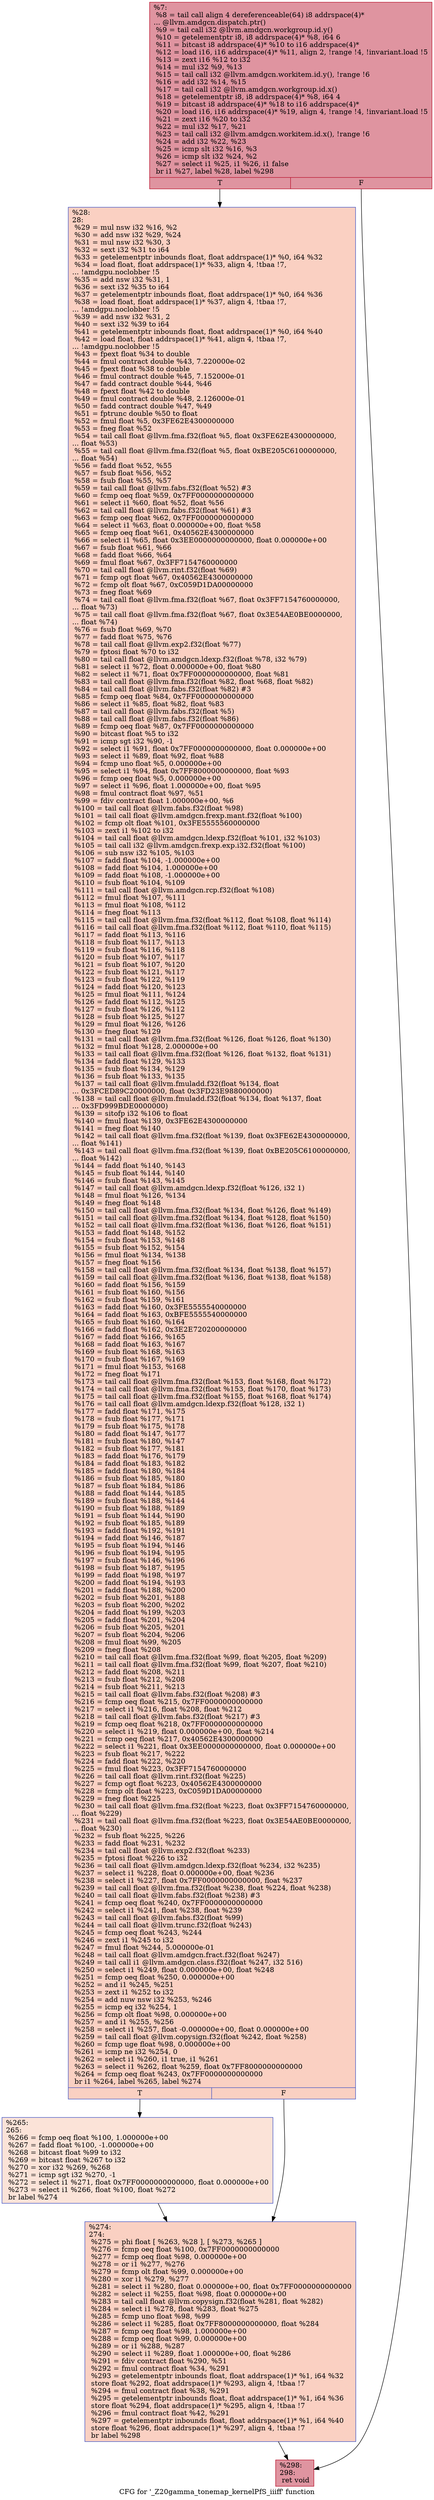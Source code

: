 digraph "CFG for '_Z20gamma_tonemap_kernelPfS_iiiff' function" {
	label="CFG for '_Z20gamma_tonemap_kernelPfS_iiiff' function";

	Node0x5ca54e0 [shape=record,color="#b70d28ff", style=filled, fillcolor="#b70d2870",label="{%7:\l  %8 = tail call align 4 dereferenceable(64) i8 addrspace(4)*\l... @llvm.amdgcn.dispatch.ptr()\l  %9 = tail call i32 @llvm.amdgcn.workgroup.id.y()\l  %10 = getelementptr i8, i8 addrspace(4)* %8, i64 6\l  %11 = bitcast i8 addrspace(4)* %10 to i16 addrspace(4)*\l  %12 = load i16, i16 addrspace(4)* %11, align 2, !range !4, !invariant.load !5\l  %13 = zext i16 %12 to i32\l  %14 = mul i32 %9, %13\l  %15 = tail call i32 @llvm.amdgcn.workitem.id.y(), !range !6\l  %16 = add i32 %14, %15\l  %17 = tail call i32 @llvm.amdgcn.workgroup.id.x()\l  %18 = getelementptr i8, i8 addrspace(4)* %8, i64 4\l  %19 = bitcast i8 addrspace(4)* %18 to i16 addrspace(4)*\l  %20 = load i16, i16 addrspace(4)* %19, align 4, !range !4, !invariant.load !5\l  %21 = zext i16 %20 to i32\l  %22 = mul i32 %17, %21\l  %23 = tail call i32 @llvm.amdgcn.workitem.id.x(), !range !6\l  %24 = add i32 %22, %23\l  %25 = icmp slt i32 %16, %3\l  %26 = icmp slt i32 %24, %2\l  %27 = select i1 %25, i1 %26, i1 false\l  br i1 %27, label %28, label %298\l|{<s0>T|<s1>F}}"];
	Node0x5ca54e0:s0 -> Node0x5ca8f70;
	Node0x5ca54e0:s1 -> Node0x5ca9000;
	Node0x5ca8f70 [shape=record,color="#3d50c3ff", style=filled, fillcolor="#f3947570",label="{%28:\l28:                                               \l  %29 = mul nsw i32 %16, %2\l  %30 = add nsw i32 %29, %24\l  %31 = mul nsw i32 %30, 3\l  %32 = sext i32 %31 to i64\l  %33 = getelementptr inbounds float, float addrspace(1)* %0, i64 %32\l  %34 = load float, float addrspace(1)* %33, align 4, !tbaa !7,\l... !amdgpu.noclobber !5\l  %35 = add nsw i32 %31, 1\l  %36 = sext i32 %35 to i64\l  %37 = getelementptr inbounds float, float addrspace(1)* %0, i64 %36\l  %38 = load float, float addrspace(1)* %37, align 4, !tbaa !7,\l... !amdgpu.noclobber !5\l  %39 = add nsw i32 %31, 2\l  %40 = sext i32 %39 to i64\l  %41 = getelementptr inbounds float, float addrspace(1)* %0, i64 %40\l  %42 = load float, float addrspace(1)* %41, align 4, !tbaa !7,\l... !amdgpu.noclobber !5\l  %43 = fpext float %34 to double\l  %44 = fmul contract double %43, 7.220000e-02\l  %45 = fpext float %38 to double\l  %46 = fmul contract double %45, 7.152000e-01\l  %47 = fadd contract double %44, %46\l  %48 = fpext float %42 to double\l  %49 = fmul contract double %48, 2.126000e-01\l  %50 = fadd contract double %47, %49\l  %51 = fptrunc double %50 to float\l  %52 = fmul float %5, 0x3FE62E4300000000\l  %53 = fneg float %52\l  %54 = tail call float @llvm.fma.f32(float %5, float 0x3FE62E4300000000,\l... float %53)\l  %55 = tail call float @llvm.fma.f32(float %5, float 0xBE205C6100000000,\l... float %54)\l  %56 = fadd float %52, %55\l  %57 = fsub float %56, %52\l  %58 = fsub float %55, %57\l  %59 = tail call float @llvm.fabs.f32(float %52) #3\l  %60 = fcmp oeq float %59, 0x7FF0000000000000\l  %61 = select i1 %60, float %52, float %56\l  %62 = tail call float @llvm.fabs.f32(float %61) #3\l  %63 = fcmp oeq float %62, 0x7FF0000000000000\l  %64 = select i1 %63, float 0.000000e+00, float %58\l  %65 = fcmp oeq float %61, 0x40562E4300000000\l  %66 = select i1 %65, float 0x3EE0000000000000, float 0.000000e+00\l  %67 = fsub float %61, %66\l  %68 = fadd float %66, %64\l  %69 = fmul float %67, 0x3FF7154760000000\l  %70 = tail call float @llvm.rint.f32(float %69)\l  %71 = fcmp ogt float %67, 0x40562E4300000000\l  %72 = fcmp olt float %67, 0xC059D1DA00000000\l  %73 = fneg float %69\l  %74 = tail call float @llvm.fma.f32(float %67, float 0x3FF7154760000000,\l... float %73)\l  %75 = tail call float @llvm.fma.f32(float %67, float 0x3E54AE0BE0000000,\l... float %74)\l  %76 = fsub float %69, %70\l  %77 = fadd float %75, %76\l  %78 = tail call float @llvm.exp2.f32(float %77)\l  %79 = fptosi float %70 to i32\l  %80 = tail call float @llvm.amdgcn.ldexp.f32(float %78, i32 %79)\l  %81 = select i1 %72, float 0.000000e+00, float %80\l  %82 = select i1 %71, float 0x7FF0000000000000, float %81\l  %83 = tail call float @llvm.fma.f32(float %82, float %68, float %82)\l  %84 = tail call float @llvm.fabs.f32(float %82) #3\l  %85 = fcmp oeq float %84, 0x7FF0000000000000\l  %86 = select i1 %85, float %82, float %83\l  %87 = tail call float @llvm.fabs.f32(float %5)\l  %88 = tail call float @llvm.fabs.f32(float %86)\l  %89 = fcmp oeq float %87, 0x7FF0000000000000\l  %90 = bitcast float %5 to i32\l  %91 = icmp sgt i32 %90, -1\l  %92 = select i1 %91, float 0x7FF0000000000000, float 0.000000e+00\l  %93 = select i1 %89, float %92, float %88\l  %94 = fcmp uno float %5, 0.000000e+00\l  %95 = select i1 %94, float 0x7FF8000000000000, float %93\l  %96 = fcmp oeq float %5, 0.000000e+00\l  %97 = select i1 %96, float 1.000000e+00, float %95\l  %98 = fmul contract float %97, %51\l  %99 = fdiv contract float 1.000000e+00, %6\l  %100 = tail call float @llvm.fabs.f32(float %98)\l  %101 = tail call float @llvm.amdgcn.frexp.mant.f32(float %100)\l  %102 = fcmp olt float %101, 0x3FE5555560000000\l  %103 = zext i1 %102 to i32\l  %104 = tail call float @llvm.amdgcn.ldexp.f32(float %101, i32 %103)\l  %105 = tail call i32 @llvm.amdgcn.frexp.exp.i32.f32(float %100)\l  %106 = sub nsw i32 %105, %103\l  %107 = fadd float %104, -1.000000e+00\l  %108 = fadd float %104, 1.000000e+00\l  %109 = fadd float %108, -1.000000e+00\l  %110 = fsub float %104, %109\l  %111 = tail call float @llvm.amdgcn.rcp.f32(float %108)\l  %112 = fmul float %107, %111\l  %113 = fmul float %108, %112\l  %114 = fneg float %113\l  %115 = tail call float @llvm.fma.f32(float %112, float %108, float %114)\l  %116 = tail call float @llvm.fma.f32(float %112, float %110, float %115)\l  %117 = fadd float %113, %116\l  %118 = fsub float %117, %113\l  %119 = fsub float %116, %118\l  %120 = fsub float %107, %117\l  %121 = fsub float %107, %120\l  %122 = fsub float %121, %117\l  %123 = fsub float %122, %119\l  %124 = fadd float %120, %123\l  %125 = fmul float %111, %124\l  %126 = fadd float %112, %125\l  %127 = fsub float %126, %112\l  %128 = fsub float %125, %127\l  %129 = fmul float %126, %126\l  %130 = fneg float %129\l  %131 = tail call float @llvm.fma.f32(float %126, float %126, float %130)\l  %132 = fmul float %128, 2.000000e+00\l  %133 = tail call float @llvm.fma.f32(float %126, float %132, float %131)\l  %134 = fadd float %129, %133\l  %135 = fsub float %134, %129\l  %136 = fsub float %133, %135\l  %137 = tail call float @llvm.fmuladd.f32(float %134, float\l... 0x3FCED89C20000000, float 0x3FD23E9880000000)\l  %138 = tail call float @llvm.fmuladd.f32(float %134, float %137, float\l... 0x3FD999BDE0000000)\l  %139 = sitofp i32 %106 to float\l  %140 = fmul float %139, 0x3FE62E4300000000\l  %141 = fneg float %140\l  %142 = tail call float @llvm.fma.f32(float %139, float 0x3FE62E4300000000,\l... float %141)\l  %143 = tail call float @llvm.fma.f32(float %139, float 0xBE205C6100000000,\l... float %142)\l  %144 = fadd float %140, %143\l  %145 = fsub float %144, %140\l  %146 = fsub float %143, %145\l  %147 = tail call float @llvm.amdgcn.ldexp.f32(float %126, i32 1)\l  %148 = fmul float %126, %134\l  %149 = fneg float %148\l  %150 = tail call float @llvm.fma.f32(float %134, float %126, float %149)\l  %151 = tail call float @llvm.fma.f32(float %134, float %128, float %150)\l  %152 = tail call float @llvm.fma.f32(float %136, float %126, float %151)\l  %153 = fadd float %148, %152\l  %154 = fsub float %153, %148\l  %155 = fsub float %152, %154\l  %156 = fmul float %134, %138\l  %157 = fneg float %156\l  %158 = tail call float @llvm.fma.f32(float %134, float %138, float %157)\l  %159 = tail call float @llvm.fma.f32(float %136, float %138, float %158)\l  %160 = fadd float %156, %159\l  %161 = fsub float %160, %156\l  %162 = fsub float %159, %161\l  %163 = fadd float %160, 0x3FE5555540000000\l  %164 = fadd float %163, 0xBFE5555540000000\l  %165 = fsub float %160, %164\l  %166 = fadd float %162, 0x3E2E720200000000\l  %167 = fadd float %166, %165\l  %168 = fadd float %163, %167\l  %169 = fsub float %168, %163\l  %170 = fsub float %167, %169\l  %171 = fmul float %153, %168\l  %172 = fneg float %171\l  %173 = tail call float @llvm.fma.f32(float %153, float %168, float %172)\l  %174 = tail call float @llvm.fma.f32(float %153, float %170, float %173)\l  %175 = tail call float @llvm.fma.f32(float %155, float %168, float %174)\l  %176 = tail call float @llvm.amdgcn.ldexp.f32(float %128, i32 1)\l  %177 = fadd float %171, %175\l  %178 = fsub float %177, %171\l  %179 = fsub float %175, %178\l  %180 = fadd float %147, %177\l  %181 = fsub float %180, %147\l  %182 = fsub float %177, %181\l  %183 = fadd float %176, %179\l  %184 = fadd float %183, %182\l  %185 = fadd float %180, %184\l  %186 = fsub float %185, %180\l  %187 = fsub float %184, %186\l  %188 = fadd float %144, %185\l  %189 = fsub float %188, %144\l  %190 = fsub float %188, %189\l  %191 = fsub float %144, %190\l  %192 = fsub float %185, %189\l  %193 = fadd float %192, %191\l  %194 = fadd float %146, %187\l  %195 = fsub float %194, %146\l  %196 = fsub float %194, %195\l  %197 = fsub float %146, %196\l  %198 = fsub float %187, %195\l  %199 = fadd float %198, %197\l  %200 = fadd float %194, %193\l  %201 = fadd float %188, %200\l  %202 = fsub float %201, %188\l  %203 = fsub float %200, %202\l  %204 = fadd float %199, %203\l  %205 = fadd float %201, %204\l  %206 = fsub float %205, %201\l  %207 = fsub float %204, %206\l  %208 = fmul float %99, %205\l  %209 = fneg float %208\l  %210 = tail call float @llvm.fma.f32(float %99, float %205, float %209)\l  %211 = tail call float @llvm.fma.f32(float %99, float %207, float %210)\l  %212 = fadd float %208, %211\l  %213 = fsub float %212, %208\l  %214 = fsub float %211, %213\l  %215 = tail call float @llvm.fabs.f32(float %208) #3\l  %216 = fcmp oeq float %215, 0x7FF0000000000000\l  %217 = select i1 %216, float %208, float %212\l  %218 = tail call float @llvm.fabs.f32(float %217) #3\l  %219 = fcmp oeq float %218, 0x7FF0000000000000\l  %220 = select i1 %219, float 0.000000e+00, float %214\l  %221 = fcmp oeq float %217, 0x40562E4300000000\l  %222 = select i1 %221, float 0x3EE0000000000000, float 0.000000e+00\l  %223 = fsub float %217, %222\l  %224 = fadd float %222, %220\l  %225 = fmul float %223, 0x3FF7154760000000\l  %226 = tail call float @llvm.rint.f32(float %225)\l  %227 = fcmp ogt float %223, 0x40562E4300000000\l  %228 = fcmp olt float %223, 0xC059D1DA00000000\l  %229 = fneg float %225\l  %230 = tail call float @llvm.fma.f32(float %223, float 0x3FF7154760000000,\l... float %229)\l  %231 = tail call float @llvm.fma.f32(float %223, float 0x3E54AE0BE0000000,\l... float %230)\l  %232 = fsub float %225, %226\l  %233 = fadd float %231, %232\l  %234 = tail call float @llvm.exp2.f32(float %233)\l  %235 = fptosi float %226 to i32\l  %236 = tail call float @llvm.amdgcn.ldexp.f32(float %234, i32 %235)\l  %237 = select i1 %228, float 0.000000e+00, float %236\l  %238 = select i1 %227, float 0x7FF0000000000000, float %237\l  %239 = tail call float @llvm.fma.f32(float %238, float %224, float %238)\l  %240 = tail call float @llvm.fabs.f32(float %238) #3\l  %241 = fcmp oeq float %240, 0x7FF0000000000000\l  %242 = select i1 %241, float %238, float %239\l  %243 = tail call float @llvm.fabs.f32(float %99)\l  %244 = tail call float @llvm.trunc.f32(float %243)\l  %245 = fcmp oeq float %243, %244\l  %246 = zext i1 %245 to i32\l  %247 = fmul float %244, 5.000000e-01\l  %248 = tail call float @llvm.amdgcn.fract.f32(float %247)\l  %249 = tail call i1 @llvm.amdgcn.class.f32(float %247, i32 516)\l  %250 = select i1 %249, float 0.000000e+00, float %248\l  %251 = fcmp oeq float %250, 0.000000e+00\l  %252 = and i1 %245, %251\l  %253 = zext i1 %252 to i32\l  %254 = add nuw nsw i32 %253, %246\l  %255 = icmp eq i32 %254, 1\l  %256 = fcmp olt float %98, 0.000000e+00\l  %257 = and i1 %255, %256\l  %258 = select i1 %257, float -0.000000e+00, float 0.000000e+00\l  %259 = tail call float @llvm.copysign.f32(float %242, float %258)\l  %260 = fcmp uge float %98, 0.000000e+00\l  %261 = icmp ne i32 %254, 0\l  %262 = select i1 %260, i1 true, i1 %261\l  %263 = select i1 %262, float %259, float 0x7FF8000000000000\l  %264 = fcmp oeq float %243, 0x7FF0000000000000\l  br i1 %264, label %265, label %274\l|{<s0>T|<s1>F}}"];
	Node0x5ca8f70:s0 -> Node0x5cafe40;
	Node0x5ca8f70:s1 -> Node0x5cb6ab0;
	Node0x5cafe40 [shape=record,color="#3d50c3ff", style=filled, fillcolor="#f6bfa670",label="{%265:\l265:                                              \l  %266 = fcmp oeq float %100, 1.000000e+00\l  %267 = fadd float %100, -1.000000e+00\l  %268 = bitcast float %99 to i32\l  %269 = bitcast float %267 to i32\l  %270 = xor i32 %269, %268\l  %271 = icmp sgt i32 %270, -1\l  %272 = select i1 %271, float 0x7FF0000000000000, float 0.000000e+00\l  %273 = select i1 %266, float %100, float %272\l  br label %274\l}"];
	Node0x5cafe40 -> Node0x5cb6ab0;
	Node0x5cb6ab0 [shape=record,color="#3d50c3ff", style=filled, fillcolor="#f3947570",label="{%274:\l274:                                              \l  %275 = phi float [ %263, %28 ], [ %273, %265 ]\l  %276 = fcmp oeq float %100, 0x7FF0000000000000\l  %277 = fcmp oeq float %98, 0.000000e+00\l  %278 = or i1 %277, %276\l  %279 = fcmp olt float %99, 0.000000e+00\l  %280 = xor i1 %279, %277\l  %281 = select i1 %280, float 0.000000e+00, float 0x7FF0000000000000\l  %282 = select i1 %255, float %98, float 0.000000e+00\l  %283 = tail call float @llvm.copysign.f32(float %281, float %282)\l  %284 = select i1 %278, float %283, float %275\l  %285 = fcmp uno float %98, %99\l  %286 = select i1 %285, float 0x7FF8000000000000, float %284\l  %287 = fcmp oeq float %98, 1.000000e+00\l  %288 = fcmp oeq float %99, 0.000000e+00\l  %289 = or i1 %288, %287\l  %290 = select i1 %289, float 1.000000e+00, float %286\l  %291 = fdiv contract float %290, %51\l  %292 = fmul contract float %34, %291\l  %293 = getelementptr inbounds float, float addrspace(1)* %1, i64 %32\l  store float %292, float addrspace(1)* %293, align 4, !tbaa !7\l  %294 = fmul contract float %38, %291\l  %295 = getelementptr inbounds float, float addrspace(1)* %1, i64 %36\l  store float %294, float addrspace(1)* %295, align 4, !tbaa !7\l  %296 = fmul contract float %42, %291\l  %297 = getelementptr inbounds float, float addrspace(1)* %1, i64 %40\l  store float %296, float addrspace(1)* %297, align 4, !tbaa !7\l  br label %298\l}"];
	Node0x5cb6ab0 -> Node0x5ca9000;
	Node0x5ca9000 [shape=record,color="#b70d28ff", style=filled, fillcolor="#b70d2870",label="{%298:\l298:                                              \l  ret void\l}"];
}
